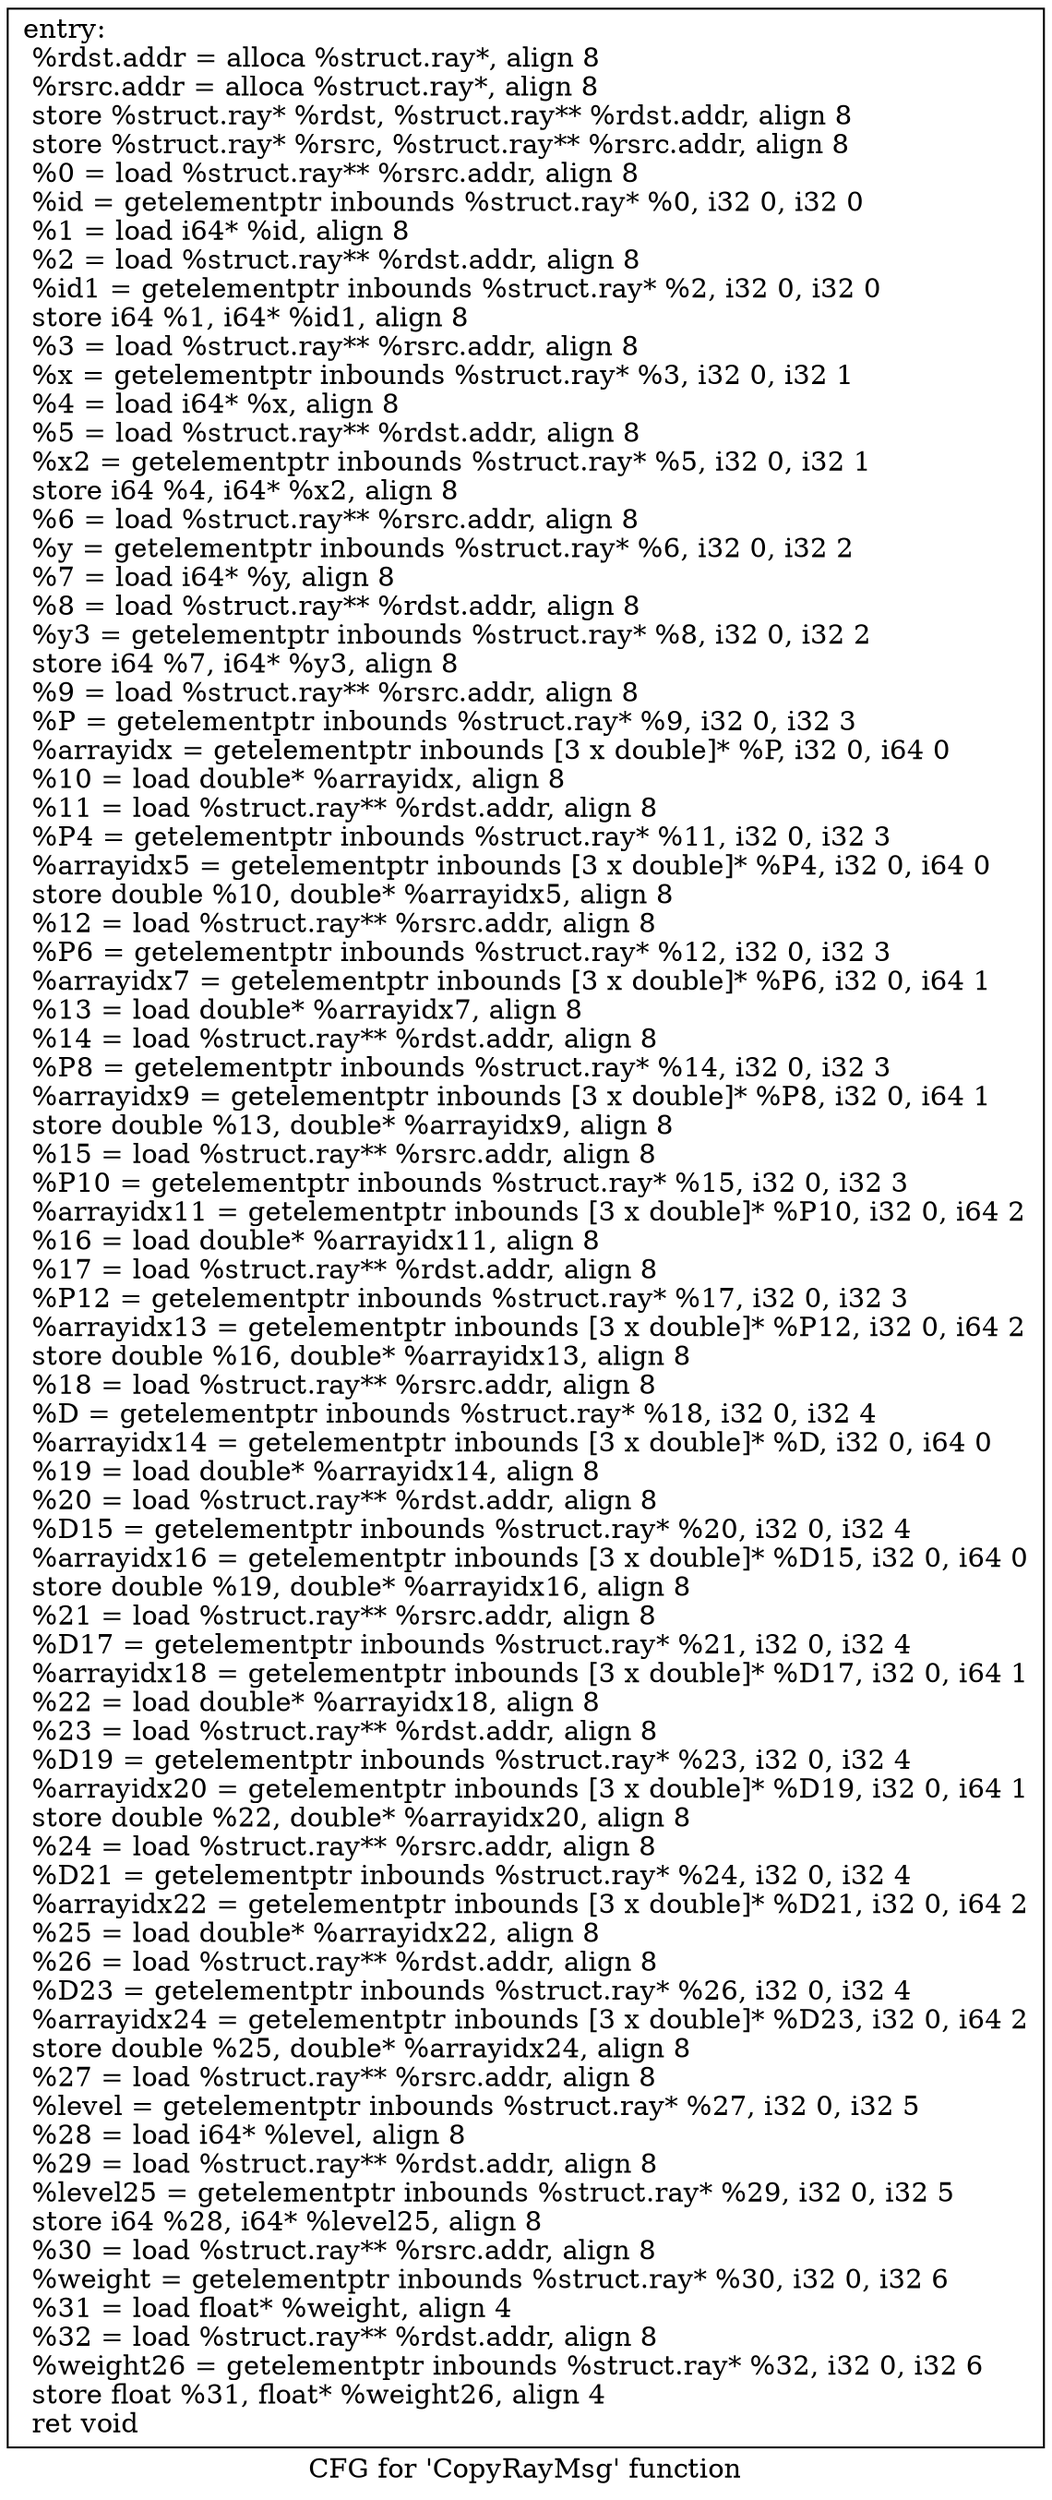 digraph "CFG for 'CopyRayMsg' function" {
	label="CFG for 'CopyRayMsg' function";

	Node0x603b360 [shape=record,label="{entry:\l  %rdst.addr = alloca %struct.ray*, align 8\l  %rsrc.addr = alloca %struct.ray*, align 8\l  store %struct.ray* %rdst, %struct.ray** %rdst.addr, align 8\l  store %struct.ray* %rsrc, %struct.ray** %rsrc.addr, align 8\l  %0 = load %struct.ray** %rsrc.addr, align 8\l  %id = getelementptr inbounds %struct.ray* %0, i32 0, i32 0\l  %1 = load i64* %id, align 8\l  %2 = load %struct.ray** %rdst.addr, align 8\l  %id1 = getelementptr inbounds %struct.ray* %2, i32 0, i32 0\l  store i64 %1, i64* %id1, align 8\l  %3 = load %struct.ray** %rsrc.addr, align 8\l  %x = getelementptr inbounds %struct.ray* %3, i32 0, i32 1\l  %4 = load i64* %x, align 8\l  %5 = load %struct.ray** %rdst.addr, align 8\l  %x2 = getelementptr inbounds %struct.ray* %5, i32 0, i32 1\l  store i64 %4, i64* %x2, align 8\l  %6 = load %struct.ray** %rsrc.addr, align 8\l  %y = getelementptr inbounds %struct.ray* %6, i32 0, i32 2\l  %7 = load i64* %y, align 8\l  %8 = load %struct.ray** %rdst.addr, align 8\l  %y3 = getelementptr inbounds %struct.ray* %8, i32 0, i32 2\l  store i64 %7, i64* %y3, align 8\l  %9 = load %struct.ray** %rsrc.addr, align 8\l  %P = getelementptr inbounds %struct.ray* %9, i32 0, i32 3\l  %arrayidx = getelementptr inbounds [3 x double]* %P, i32 0, i64 0\l  %10 = load double* %arrayidx, align 8\l  %11 = load %struct.ray** %rdst.addr, align 8\l  %P4 = getelementptr inbounds %struct.ray* %11, i32 0, i32 3\l  %arrayidx5 = getelementptr inbounds [3 x double]* %P4, i32 0, i64 0\l  store double %10, double* %arrayidx5, align 8\l  %12 = load %struct.ray** %rsrc.addr, align 8\l  %P6 = getelementptr inbounds %struct.ray* %12, i32 0, i32 3\l  %arrayidx7 = getelementptr inbounds [3 x double]* %P6, i32 0, i64 1\l  %13 = load double* %arrayidx7, align 8\l  %14 = load %struct.ray** %rdst.addr, align 8\l  %P8 = getelementptr inbounds %struct.ray* %14, i32 0, i32 3\l  %arrayidx9 = getelementptr inbounds [3 x double]* %P8, i32 0, i64 1\l  store double %13, double* %arrayidx9, align 8\l  %15 = load %struct.ray** %rsrc.addr, align 8\l  %P10 = getelementptr inbounds %struct.ray* %15, i32 0, i32 3\l  %arrayidx11 = getelementptr inbounds [3 x double]* %P10, i32 0, i64 2\l  %16 = load double* %arrayidx11, align 8\l  %17 = load %struct.ray** %rdst.addr, align 8\l  %P12 = getelementptr inbounds %struct.ray* %17, i32 0, i32 3\l  %arrayidx13 = getelementptr inbounds [3 x double]* %P12, i32 0, i64 2\l  store double %16, double* %arrayidx13, align 8\l  %18 = load %struct.ray** %rsrc.addr, align 8\l  %D = getelementptr inbounds %struct.ray* %18, i32 0, i32 4\l  %arrayidx14 = getelementptr inbounds [3 x double]* %D, i32 0, i64 0\l  %19 = load double* %arrayidx14, align 8\l  %20 = load %struct.ray** %rdst.addr, align 8\l  %D15 = getelementptr inbounds %struct.ray* %20, i32 0, i32 4\l  %arrayidx16 = getelementptr inbounds [3 x double]* %D15, i32 0, i64 0\l  store double %19, double* %arrayidx16, align 8\l  %21 = load %struct.ray** %rsrc.addr, align 8\l  %D17 = getelementptr inbounds %struct.ray* %21, i32 0, i32 4\l  %arrayidx18 = getelementptr inbounds [3 x double]* %D17, i32 0, i64 1\l  %22 = load double* %arrayidx18, align 8\l  %23 = load %struct.ray** %rdst.addr, align 8\l  %D19 = getelementptr inbounds %struct.ray* %23, i32 0, i32 4\l  %arrayidx20 = getelementptr inbounds [3 x double]* %D19, i32 0, i64 1\l  store double %22, double* %arrayidx20, align 8\l  %24 = load %struct.ray** %rsrc.addr, align 8\l  %D21 = getelementptr inbounds %struct.ray* %24, i32 0, i32 4\l  %arrayidx22 = getelementptr inbounds [3 x double]* %D21, i32 0, i64 2\l  %25 = load double* %arrayidx22, align 8\l  %26 = load %struct.ray** %rdst.addr, align 8\l  %D23 = getelementptr inbounds %struct.ray* %26, i32 0, i32 4\l  %arrayidx24 = getelementptr inbounds [3 x double]* %D23, i32 0, i64 2\l  store double %25, double* %arrayidx24, align 8\l  %27 = load %struct.ray** %rsrc.addr, align 8\l  %level = getelementptr inbounds %struct.ray* %27, i32 0, i32 5\l  %28 = load i64* %level, align 8\l  %29 = load %struct.ray** %rdst.addr, align 8\l  %level25 = getelementptr inbounds %struct.ray* %29, i32 0, i32 5\l  store i64 %28, i64* %level25, align 8\l  %30 = load %struct.ray** %rsrc.addr, align 8\l  %weight = getelementptr inbounds %struct.ray* %30, i32 0, i32 6\l  %31 = load float* %weight, align 4\l  %32 = load %struct.ray** %rdst.addr, align 8\l  %weight26 = getelementptr inbounds %struct.ray* %32, i32 0, i32 6\l  store float %31, float* %weight26, align 4\l  ret void\l}"];
}
